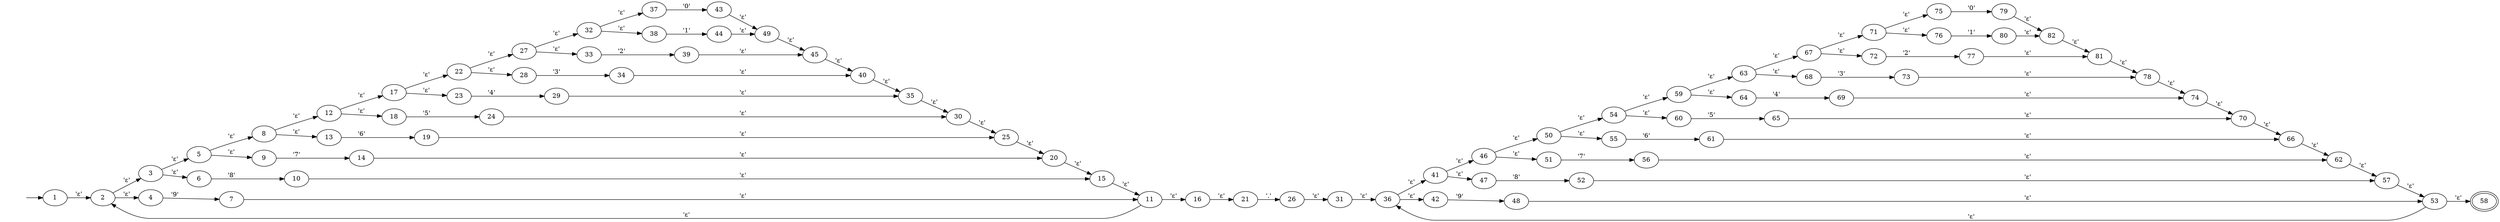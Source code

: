 digraph {
	graph [rankdir=LR]
	inicio [label="" shape=none]
	1
	inicio -> 1
	1
	1 -> 2 [label="'ε'"]
	2
	2 -> 3 [label="'ε'"]
	2 -> 4 [label="'ε'"]
	3
	3 -> 5 [label="'ε'"]
	3 -> 6 [label="'ε'"]
	4
	4 -> 7 [label="'9'"]
	5
	5 -> 8 [label="'ε'"]
	5 -> 9 [label="'ε'"]
	6
	6 -> 10 [label="'8'"]
	7
	7 -> 11 [label="'ε'"]
	8
	8 -> 12 [label="'ε'"]
	8 -> 13 [label="'ε'"]
	9
	9 -> 14 [label="'7'"]
	10
	10 -> 15 [label="'ε'"]
	11
	11 -> 2 [label="'ε'"]
	11 -> 16 [label="'ε'"]
	12
	12 -> 17 [label="'ε'"]
	12 -> 18 [label="'ε'"]
	13
	13 -> 19 [label="'6'"]
	14
	14 -> 20 [label="'ε'"]
	15
	15 -> 11 [label="'ε'"]
	16
	16 -> 21 [label="'ε'"]
	17
	17 -> 22 [label="'ε'"]
	17 -> 23 [label="'ε'"]
	18
	18 -> 24 [label="'5'"]
	19
	19 -> 25 [label="'ε'"]
	20
	20 -> 15 [label="'ε'"]
	21
	21 -> 26 [label="'.'"]
	22
	22 -> 27 [label="'ε'"]
	22 -> 28 [label="'ε'"]
	23
	23 -> 29 [label="'4'"]
	24
	24 -> 30 [label="'ε'"]
	25
	25 -> 20 [label="'ε'"]
	26
	26 -> 31 [label="'ε'"]
	27
	27 -> 32 [label="'ε'"]
	27 -> 33 [label="'ε'"]
	28
	28 -> 34 [label="'3'"]
	29
	29 -> 35 [label="'ε'"]
	30
	30 -> 25 [label="'ε'"]
	31
	31 -> 36 [label="'ε'"]
	32
	32 -> 37 [label="'ε'"]
	32 -> 38 [label="'ε'"]
	33
	33 -> 39 [label="'2'"]
	34
	34 -> 40 [label="'ε'"]
	35
	35 -> 30 [label="'ε'"]
	36
	36 -> 41 [label="'ε'"]
	36 -> 42 [label="'ε'"]
	37
	37 -> 43 [label="'0'"]
	38
	38 -> 44 [label="'1'"]
	39
	39 -> 45 [label="'ε'"]
	40
	40 -> 35 [label="'ε'"]
	41
	41 -> 46 [label="'ε'"]
	41 -> 47 [label="'ε'"]
	42
	42 -> 48 [label="'9'"]
	43
	43 -> 49 [label="'ε'"]
	44
	44 -> 49 [label="'ε'"]
	45
	45 -> 40 [label="'ε'"]
	46
	46 -> 50 [label="'ε'"]
	46 -> 51 [label="'ε'"]
	47
	47 -> 52 [label="'8'"]
	48
	48 -> 53 [label="'ε'"]
	49
	49 -> 45 [label="'ε'"]
	50
	50 -> 54 [label="'ε'"]
	50 -> 55 [label="'ε'"]
	51
	51 -> 56 [label="'7'"]
	52
	52 -> 57 [label="'ε'"]
	53
	53 -> 36 [label="'ε'"]
	53 -> 58 [label="'ε'"]
	54
	54 -> 59 [label="'ε'"]
	54 -> 60 [label="'ε'"]
	55
	55 -> 61 [label="'6'"]
	56
	56 -> 62 [label="'ε'"]
	57
	57 -> 53 [label="'ε'"]
	58 [peripheries=2]
	59
	59 -> 63 [label="'ε'"]
	59 -> 64 [label="'ε'"]
	60
	60 -> 65 [label="'5'"]
	61
	61 -> 66 [label="'ε'"]
	62
	62 -> 57 [label="'ε'"]
	63
	63 -> 67 [label="'ε'"]
	63 -> 68 [label="'ε'"]
	64
	64 -> 69 [label="'4'"]
	65
	65 -> 70 [label="'ε'"]
	66
	66 -> 62 [label="'ε'"]
	67
	67 -> 71 [label="'ε'"]
	67 -> 72 [label="'ε'"]
	68
	68 -> 73 [label="'3'"]
	69
	69 -> 74 [label="'ε'"]
	70
	70 -> 66 [label="'ε'"]
	71
	71 -> 75 [label="'ε'"]
	71 -> 76 [label="'ε'"]
	72
	72 -> 77 [label="'2'"]
	73
	73 -> 78 [label="'ε'"]
	74
	74 -> 70 [label="'ε'"]
	75
	75 -> 79 [label="'0'"]
	76
	76 -> 80 [label="'1'"]
	77
	77 -> 81 [label="'ε'"]
	78
	78 -> 74 [label="'ε'"]
	79
	79 -> 82 [label="'ε'"]
	80
	80 -> 82 [label="'ε'"]
	81
	81 -> 78 [label="'ε'"]
	82
	82 -> 81 [label="'ε'"]
}
